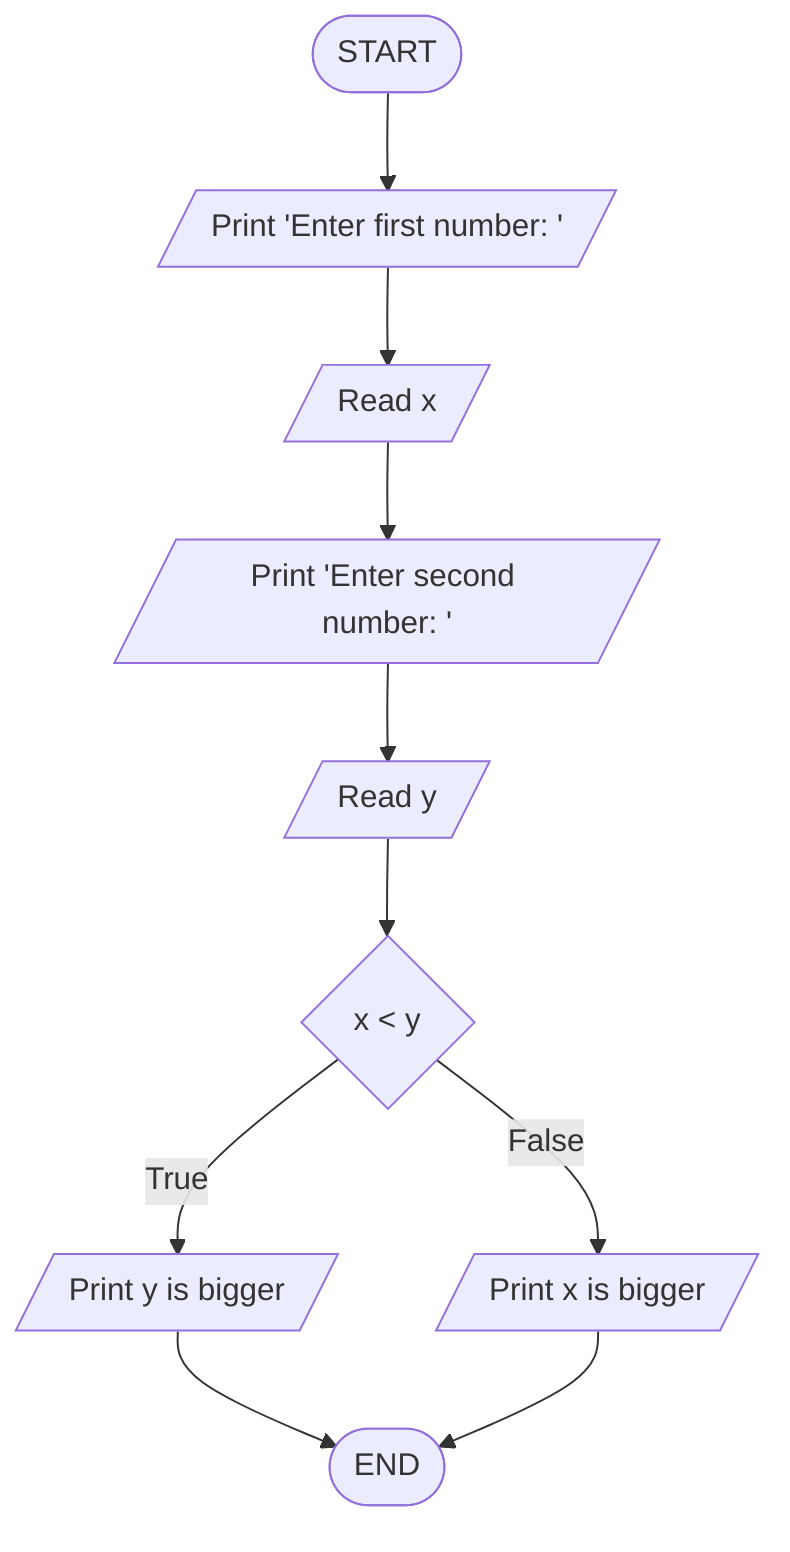 flowchart TD
Start([START]) -->
InputPrompt1[/Print 'Enter first number: '/] -->
Input1[/Read x/] -->
InputPrompt2[/Print 'Enter second number: '/] -->
Input2[/Read y/] -->
Check{x < y} -- True -->
PrintEven[/Print y is bigger/] --> End
Check -- False --> PrintOdd[/Print x is bigger/] --> End
End([END])